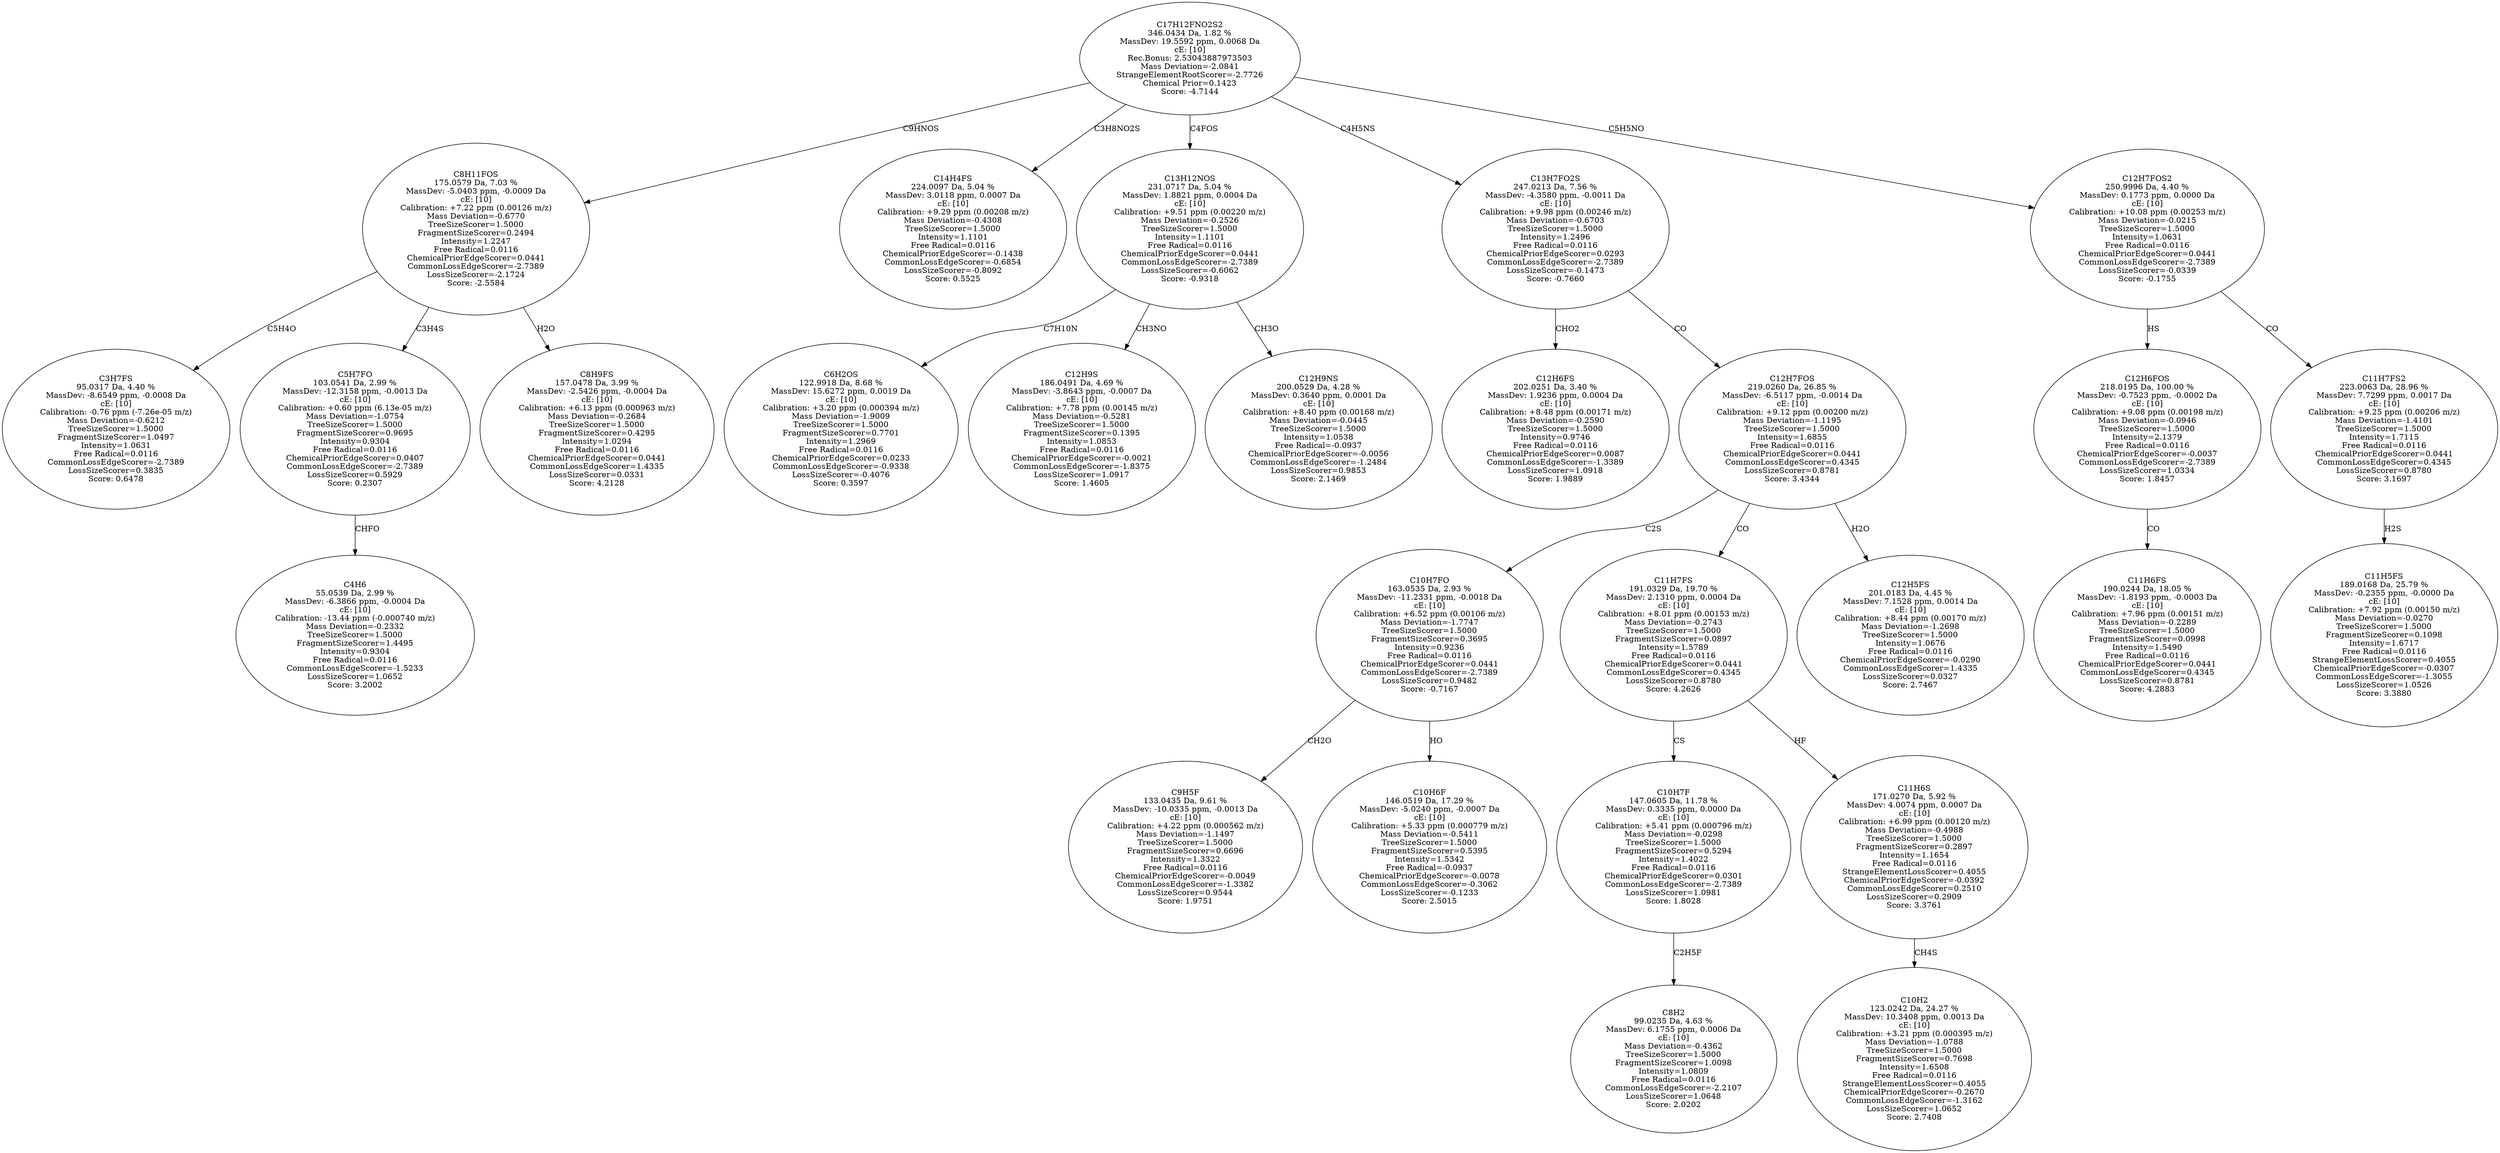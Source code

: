 strict digraph {
v1 [label="C3H7FS\n95.0317 Da, 4.40 %\nMassDev: -8.6549 ppm, -0.0008 Da\ncE: [10]\nCalibration: -0.76 ppm (-7.26e-05 m/z)\nMass Deviation=-0.6212\nTreeSizeScorer=1.5000\nFragmentSizeScorer=1.0497\nIntensity=1.0631\nFree Radical=0.0116\nCommonLossEdgeScorer=-2.7389\nLossSizeScorer=0.3835\nScore: 0.6478"];
v2 [label="C4H6\n55.0539 Da, 2.99 %\nMassDev: -6.3866 ppm, -0.0004 Da\ncE: [10]\nCalibration: -13.44 ppm (-0.000740 m/z)\nMass Deviation=-0.2332\nTreeSizeScorer=1.5000\nFragmentSizeScorer=1.4495\nIntensity=0.9304\nFree Radical=0.0116\nCommonLossEdgeScorer=-1.5233\nLossSizeScorer=1.0652\nScore: 3.2002"];
v3 [label="C5H7FO\n103.0541 Da, 2.99 %\nMassDev: -12.3158 ppm, -0.0013 Da\ncE: [10]\nCalibration: +0.60 ppm (6.13e-05 m/z)\nMass Deviation=-1.0754\nTreeSizeScorer=1.5000\nFragmentSizeScorer=0.9695\nIntensity=0.9304\nFree Radical=0.0116\nChemicalPriorEdgeScorer=0.0407\nCommonLossEdgeScorer=-2.7389\nLossSizeScorer=0.5929\nScore: 0.2307"];
v4 [label="C8H9FS\n157.0478 Da, 3.99 %\nMassDev: -2.5426 ppm, -0.0004 Da\ncE: [10]\nCalibration: +6.13 ppm (0.000963 m/z)\nMass Deviation=-0.2684\nTreeSizeScorer=1.5000\nFragmentSizeScorer=0.4295\nIntensity=1.0294\nFree Radical=0.0116\nChemicalPriorEdgeScorer=0.0441\nCommonLossEdgeScorer=1.4335\nLossSizeScorer=0.0331\nScore: 4.2128"];
v5 [label="C8H11FOS\n175.0579 Da, 7.03 %\nMassDev: -5.0403 ppm, -0.0009 Da\ncE: [10]\nCalibration: +7.22 ppm (0.00126 m/z)\nMass Deviation=-0.6770\nTreeSizeScorer=1.5000\nFragmentSizeScorer=0.2494\nIntensity=1.2247\nFree Radical=0.0116\nChemicalPriorEdgeScorer=0.0441\nCommonLossEdgeScorer=-2.7389\nLossSizeScorer=-2.1724\nScore: -2.5584"];
v6 [label="C14H4FS\n224.0097 Da, 5.04 %\nMassDev: 3.0118 ppm, 0.0007 Da\ncE: [10]\nCalibration: +9.29 ppm (0.00208 m/z)\nMass Deviation=-0.4308\nTreeSizeScorer=1.5000\nIntensity=1.1101\nFree Radical=0.0116\nChemicalPriorEdgeScorer=-0.1438\nCommonLossEdgeScorer=-0.6854\nLossSizeScorer=-0.8092\nScore: 0.5525"];
v7 [label="C6H2OS\n122.9918 Da, 8.68 %\nMassDev: 15.6272 ppm, 0.0019 Da\ncE: [10]\nCalibration: +3.20 ppm (0.000394 m/z)\nMass Deviation=-1.9009\nTreeSizeScorer=1.5000\nFragmentSizeScorer=0.7701\nIntensity=1.2969\nFree Radical=0.0116\nChemicalPriorEdgeScorer=0.0233\nCommonLossEdgeScorer=-0.9338\nLossSizeScorer=-0.4076\nScore: 0.3597"];
v8 [label="C12H9S\n186.0491 Da, 4.69 %\nMassDev: -3.8643 ppm, -0.0007 Da\ncE: [10]\nCalibration: +7.78 ppm (0.00145 m/z)\nMass Deviation=-0.5281\nTreeSizeScorer=1.5000\nFragmentSizeScorer=0.1395\nIntensity=1.0853\nFree Radical=0.0116\nChemicalPriorEdgeScorer=-0.0021\nCommonLossEdgeScorer=-1.8375\nLossSizeScorer=1.0917\nScore: 1.4605"];
v9 [label="C12H9NS\n200.0529 Da, 4.28 %\nMassDev: 0.3640 ppm, 0.0001 Da\ncE: [10]\nCalibration: +8.40 ppm (0.00168 m/z)\nMass Deviation=-0.0445\nTreeSizeScorer=1.5000\nIntensity=1.0538\nFree Radical=-0.0937\nChemicalPriorEdgeScorer=-0.0056\nCommonLossEdgeScorer=-1.2484\nLossSizeScorer=0.9853\nScore: 2.1469"];
v10 [label="C13H12NOS\n231.0717 Da, 5.04 %\nMassDev: 1.8821 ppm, 0.0004 Da\ncE: [10]\nCalibration: +9.51 ppm (0.00220 m/z)\nMass Deviation=-0.2526\nTreeSizeScorer=1.5000\nIntensity=1.1101\nFree Radical=0.0116\nChemicalPriorEdgeScorer=0.0441\nCommonLossEdgeScorer=-2.7389\nLossSizeScorer=-0.6062\nScore: -0.9318"];
v11 [label="C12H6FS\n202.0251 Da, 3.40 %\nMassDev: 1.9236 ppm, 0.0004 Da\ncE: [10]\nCalibration: +8.48 ppm (0.00171 m/z)\nMass Deviation=-0.2590\nTreeSizeScorer=1.5000\nIntensity=0.9746\nFree Radical=0.0116\nChemicalPriorEdgeScorer=0.0087\nCommonLossEdgeScorer=-1.3389\nLossSizeScorer=1.0918\nScore: 1.9889"];
v12 [label="C9H5F\n133.0435 Da, 9.61 %\nMassDev: -10.0335 ppm, -0.0013 Da\ncE: [10]\nCalibration: +4.22 ppm (0.000562 m/z)\nMass Deviation=-1.1497\nTreeSizeScorer=1.5000\nFragmentSizeScorer=0.6696\nIntensity=1.3322\nFree Radical=0.0116\nChemicalPriorEdgeScorer=-0.0049\nCommonLossEdgeScorer=-1.3382\nLossSizeScorer=0.9544\nScore: 1.9751"];
v13 [label="C10H6F\n146.0519 Da, 17.29 %\nMassDev: -5.0240 ppm, -0.0007 Da\ncE: [10]\nCalibration: +5.33 ppm (0.000779 m/z)\nMass Deviation=-0.5411\nTreeSizeScorer=1.5000\nFragmentSizeScorer=0.5395\nIntensity=1.5342\nFree Radical=-0.0937\nChemicalPriorEdgeScorer=-0.0078\nCommonLossEdgeScorer=-0.3062\nLossSizeScorer=-0.1233\nScore: 2.5015"];
v14 [label="C10H7FO\n163.0535 Da, 2.93 %\nMassDev: -11.2331 ppm, -0.0018 Da\ncE: [10]\nCalibration: +6.52 ppm (0.00106 m/z)\nMass Deviation=-1.7747\nTreeSizeScorer=1.5000\nFragmentSizeScorer=0.3695\nIntensity=0.9236\nFree Radical=0.0116\nChemicalPriorEdgeScorer=0.0441\nCommonLossEdgeScorer=-2.7389\nLossSizeScorer=0.9482\nScore: -0.7167"];
v15 [label="C8H2\n99.0235 Da, 4.63 %\nMassDev: 6.1755 ppm, 0.0006 Da\ncE: [10]\nMass Deviation=-0.4362\nTreeSizeScorer=1.5000\nFragmentSizeScorer=1.0098\nIntensity=1.0809\nFree Radical=0.0116\nCommonLossEdgeScorer=-2.2107\nLossSizeScorer=1.0648\nScore: 2.0202"];
v16 [label="C10H7F\n147.0605 Da, 11.78 %\nMassDev: 0.3335 ppm, 0.0000 Da\ncE: [10]\nCalibration: +5.41 ppm (0.000796 m/z)\nMass Deviation=-0.0298\nTreeSizeScorer=1.5000\nFragmentSizeScorer=0.5294\nIntensity=1.4022\nFree Radical=0.0116\nChemicalPriorEdgeScorer=0.0301\nCommonLossEdgeScorer=-2.7389\nLossSizeScorer=1.0981\nScore: 1.8028"];
v17 [label="C10H2\n123.0242 Da, 24.27 %\nMassDev: 10.3408 ppm, 0.0013 Da\ncE: [10]\nCalibration: +3.21 ppm (0.000395 m/z)\nMass Deviation=-1.0788\nTreeSizeScorer=1.5000\nFragmentSizeScorer=0.7698\nIntensity=1.6508\nFree Radical=0.0116\nStrangeElementLossScorer=0.4055\nChemicalPriorEdgeScorer=-0.2670\nCommonLossEdgeScorer=-1.3162\nLossSizeScorer=1.0652\nScore: 2.7408"];
v18 [label="C11H6S\n171.0270 Da, 5.92 %\nMassDev: 4.0074 ppm, 0.0007 Da\ncE: [10]\nCalibration: +6.99 ppm (0.00120 m/z)\nMass Deviation=-0.4988\nTreeSizeScorer=1.5000\nFragmentSizeScorer=0.2897\nIntensity=1.1654\nFree Radical=0.0116\nStrangeElementLossScorer=0.4055\nChemicalPriorEdgeScorer=-0.0392\nCommonLossEdgeScorer=0.2510\nLossSizeScorer=0.2909\nScore: 3.3761"];
v19 [label="C11H7FS\n191.0329 Da, 19.70 %\nMassDev: 2.1310 ppm, 0.0004 Da\ncE: [10]\nCalibration: +8.01 ppm (0.00153 m/z)\nMass Deviation=-0.2743\nTreeSizeScorer=1.5000\nFragmentSizeScorer=0.0897\nIntensity=1.5789\nFree Radical=0.0116\nChemicalPriorEdgeScorer=0.0441\nCommonLossEdgeScorer=0.4345\nLossSizeScorer=0.8780\nScore: 4.2626"];
v20 [label="C12H5FS\n201.0183 Da, 4.45 %\nMassDev: 7.1528 ppm, 0.0014 Da\ncE: [10]\nCalibration: +8.44 ppm (0.00170 m/z)\nMass Deviation=-1.2698\nTreeSizeScorer=1.5000\nIntensity=1.0676\nFree Radical=0.0116\nChemicalPriorEdgeScorer=-0.0290\nCommonLossEdgeScorer=1.4335\nLossSizeScorer=0.0327\nScore: 2.7467"];
v21 [label="C12H7FOS\n219.0260 Da, 26.85 %\nMassDev: -6.5117 ppm, -0.0014 Da\ncE: [10]\nCalibration: +9.12 ppm (0.00200 m/z)\nMass Deviation=-1.1195\nTreeSizeScorer=1.5000\nIntensity=1.6855\nFree Radical=0.0116\nChemicalPriorEdgeScorer=0.0441\nCommonLossEdgeScorer=0.4345\nLossSizeScorer=0.8781\nScore: 3.4344"];
v22 [label="C13H7FO2S\n247.0213 Da, 7.56 %\nMassDev: -4.3580 ppm, -0.0011 Da\ncE: [10]\nCalibration: +9.98 ppm (0.00246 m/z)\nMass Deviation=-0.6703\nTreeSizeScorer=1.5000\nIntensity=1.2496\nFree Radical=0.0116\nChemicalPriorEdgeScorer=0.0293\nCommonLossEdgeScorer=-2.7389\nLossSizeScorer=-0.1473\nScore: -0.7660"];
v23 [label="C11H6FS\n190.0244 Da, 18.05 %\nMassDev: -1.8193 ppm, -0.0003 Da\ncE: [10]\nCalibration: +7.96 ppm (0.00151 m/z)\nMass Deviation=-0.2289\nTreeSizeScorer=1.5000\nFragmentSizeScorer=0.0998\nIntensity=1.5490\nFree Radical=0.0116\nChemicalPriorEdgeScorer=0.0441\nCommonLossEdgeScorer=0.4345\nLossSizeScorer=0.8781\nScore: 4.2883"];
v24 [label="C12H6FOS\n218.0195 Da, 100.00 %\nMassDev: -0.7523 ppm, -0.0002 Da\ncE: [10]\nCalibration: +9.08 ppm (0.00198 m/z)\nMass Deviation=-0.0946\nTreeSizeScorer=1.5000\nIntensity=2.1379\nFree Radical=0.0116\nChemicalPriorEdgeScorer=-0.0037\nCommonLossEdgeScorer=-2.7389\nLossSizeScorer=1.0334\nScore: 1.8457"];
v25 [label="C11H5FS\n189.0168 Da, 25.79 %\nMassDev: -0.2355 ppm, -0.0000 Da\ncE: [10]\nCalibration: +7.92 ppm (0.00150 m/z)\nMass Deviation=-0.0270\nTreeSizeScorer=1.5000\nFragmentSizeScorer=0.1098\nIntensity=1.6717\nFree Radical=0.0116\nStrangeElementLossScorer=0.4055\nChemicalPriorEdgeScorer=-0.0307\nCommonLossEdgeScorer=-1.3055\nLossSizeScorer=1.0526\nScore: 3.3880"];
v26 [label="C11H7FS2\n223.0063 Da, 28.96 %\nMassDev: 7.7299 ppm, 0.0017 Da\ncE: [10]\nCalibration: +9.25 ppm (0.00206 m/z)\nMass Deviation=-1.4101\nTreeSizeScorer=1.5000\nIntensity=1.7115\nFree Radical=0.0116\nChemicalPriorEdgeScorer=0.0441\nCommonLossEdgeScorer=0.4345\nLossSizeScorer=0.8780\nScore: 3.1697"];
v27 [label="C12H7FOS2\n250.9996 Da, 4.40 %\nMassDev: 0.1773 ppm, 0.0000 Da\ncE: [10]\nCalibration: +10.08 ppm (0.00253 m/z)\nMass Deviation=-0.0215\nTreeSizeScorer=1.5000\nIntensity=1.0631\nFree Radical=0.0116\nChemicalPriorEdgeScorer=0.0441\nCommonLossEdgeScorer=-2.7389\nLossSizeScorer=-0.0339\nScore: -0.1755"];
v28 [label="C17H12FNO2S2\n346.0434 Da, 1.82 %\nMassDev: 19.5592 ppm, 0.0068 Da\ncE: [10]\nRec.Bonus: 2.53043887973503\nMass Deviation=-2.0841\nStrangeElementRootScorer=-2.7726\nChemical Prior=0.1423\nScore: -4.7144"];
v5 -> v1 [label="C5H4O"];
v3 -> v2 [label="CHFO"];
v5 -> v3 [label="C3H4S"];
v5 -> v4 [label="H2O"];
v28 -> v5 [label="C9HNOS"];
v28 -> v6 [label="C3H8NO2S"];
v10 -> v7 [label="C7H10N"];
v10 -> v8 [label="CH3NO"];
v10 -> v9 [label="CH3O"];
v28 -> v10 [label="C4FOS"];
v22 -> v11 [label="CHO2"];
v14 -> v12 [label="CH2O"];
v14 -> v13 [label="HO"];
v21 -> v14 [label="C2S"];
v16 -> v15 [label="C2H5F"];
v19 -> v16 [label="CS"];
v18 -> v17 [label="CH4S"];
v19 -> v18 [label="HF"];
v21 -> v19 [label="CO"];
v21 -> v20 [label="H2O"];
v22 -> v21 [label="CO"];
v28 -> v22 [label="C4H5NS"];
v24 -> v23 [label="CO"];
v27 -> v24 [label="HS"];
v26 -> v25 [label="H2S"];
v27 -> v26 [label="CO"];
v28 -> v27 [label="C5H5NO"];
}